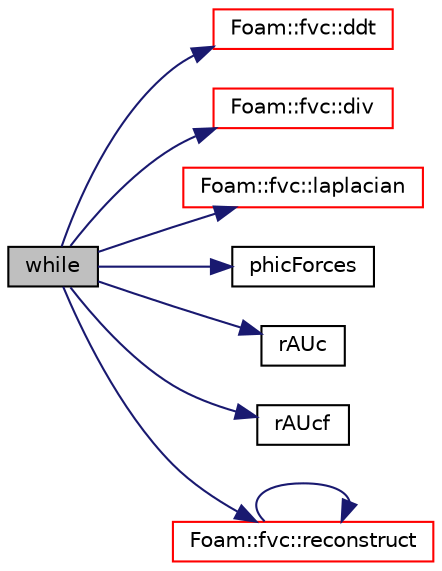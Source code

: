 digraph "while"
{
  bgcolor="transparent";
  edge [fontname="Helvetica",fontsize="10",labelfontname="Helvetica",labelfontsize="10"];
  node [fontname="Helvetica",fontsize="10",shape=record];
  rankdir="LR";
  Node1 [label="while",height=0.2,width=0.4,color="black", fillcolor="grey75", style="filled", fontcolor="black"];
  Node1 -> Node2 [color="midnightblue",fontsize="10",style="solid",fontname="Helvetica"];
  Node2 [label="Foam::fvc::ddt",height=0.2,width=0.4,color="red",URL="$a11009.html#a5dc871206ab86042756c8ccfdc5797ad"];
  Node1 -> Node3 [color="midnightblue",fontsize="10",style="solid",fontname="Helvetica"];
  Node3 [label="Foam::fvc::div",height=0.2,width=0.4,color="red",URL="$a11009.html#a585533948ad80abfe589d920c641f251"];
  Node1 -> Node4 [color="midnightblue",fontsize="10",style="solid",fontname="Helvetica"];
  Node4 [label="Foam::fvc::laplacian",height=0.2,width=0.4,color="red",URL="$a11009.html#ac75bff389d0405149b204b0d7ac214cd"];
  Node1 -> Node5 [color="midnightblue",fontsize="10",style="solid",fontname="Helvetica"];
  Node5 [label="phicForces",height=0.2,width=0.4,color="black",URL="$a03347.html#acce6a5e56e7ba208c1a10e4b3c58c234"];
  Node1 -> Node6 [color="midnightblue",fontsize="10",style="solid",fontname="Helvetica"];
  Node6 [label="rAUc",height=0.2,width=0.4,color="black",URL="$a03347.html#aba7a80141d7657b0da44875ef20724e3"];
  Node1 -> Node7 [color="midnightblue",fontsize="10",style="solid",fontname="Helvetica"];
  Node7 [label="rAUcf",height=0.2,width=0.4,color="black",URL="$a03347.html#aa40544207e005d87ab84963c26678b6e"];
  Node1 -> Node8 [color="midnightblue",fontsize="10",style="solid",fontname="Helvetica"];
  Node8 [label="Foam::fvc::reconstruct",height=0.2,width=0.4,color="red",URL="$a11009.html#ad8a6471328adb4cddcc0d4cedfa39ca2"];
  Node8 -> Node8 [color="midnightblue",fontsize="10",style="solid",fontname="Helvetica"];
}
